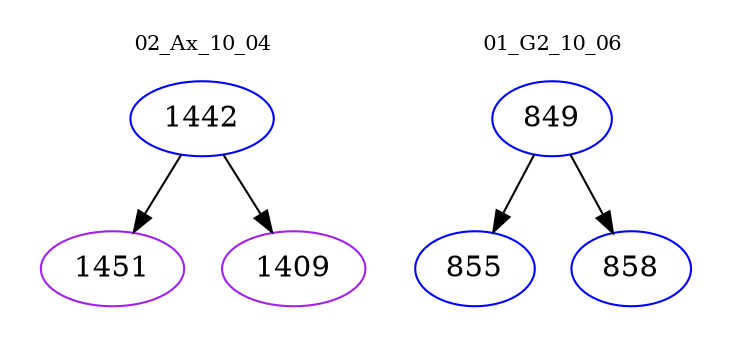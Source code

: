 digraph{
subgraph cluster_0 {
color = white
label = "02_Ax_10_04";
fontsize=10;
T0_1442 [label="1442", color="blue"]
T0_1442 -> T0_1451 [color="black"]
T0_1451 [label="1451", color="purple"]
T0_1442 -> T0_1409 [color="black"]
T0_1409 [label="1409", color="purple"]
}
subgraph cluster_1 {
color = white
label = "01_G2_10_06";
fontsize=10;
T1_849 [label="849", color="blue"]
T1_849 -> T1_855 [color="black"]
T1_855 [label="855", color="blue"]
T1_849 -> T1_858 [color="black"]
T1_858 [label="858", color="blue"]
}
}
